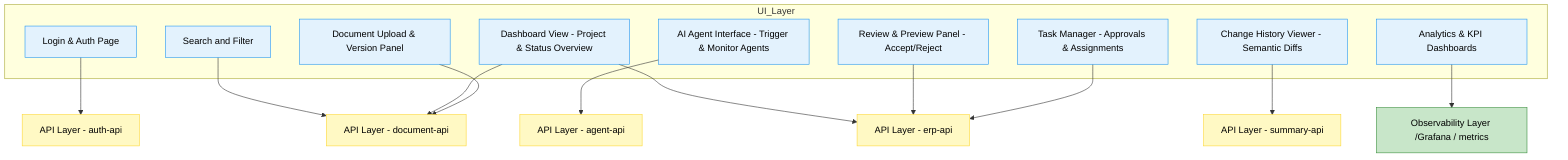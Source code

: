 flowchart TB

subgraph UI_Layer

    A1[Login & Auth Page]
    A2[Dashboard View - Project & Status Overview]
    A3[Document Upload & Version Panel]
    A4[AI Agent Interface - Trigger & Monitor Agents]
    A5[Task Manager - Approvals & Assignments]
    A6[Review & Preview Panel - Accept/Reject]
    A7[Change History Viewer - Semantic Diffs]
    A8[Search and Filter]
    A9[Analytics & KPI Dashboards]

end

%% External Linkage
A1 --> B[API Layer - auth-api]
A3 --> C[API Layer - document-api]
A4 --> D[API Layer - agent-api]
A5 --> E[API Layer - erp-api]
A6 --> E
A7 --> F[API Layer - summary-api]
A9 --> G[Observability Layer /Grafana / metrics]
A2 --> C[API Layer - document-api]
A2 --> E[API Layer - erp-api]
A8 --> C

%% Styling
classDef block fill:#e3f2fd,stroke:#2196f3,color:#000
classDef api fill:#fff9c4,stroke:#fdd835,color:#000
classDef obs fill:#c8e6c9,stroke:#388e3c,color:#000

class A1,A2,A3,A4,A5,A6,A7,A8,A9 block
class B,C,D,E,F api
class G obs
